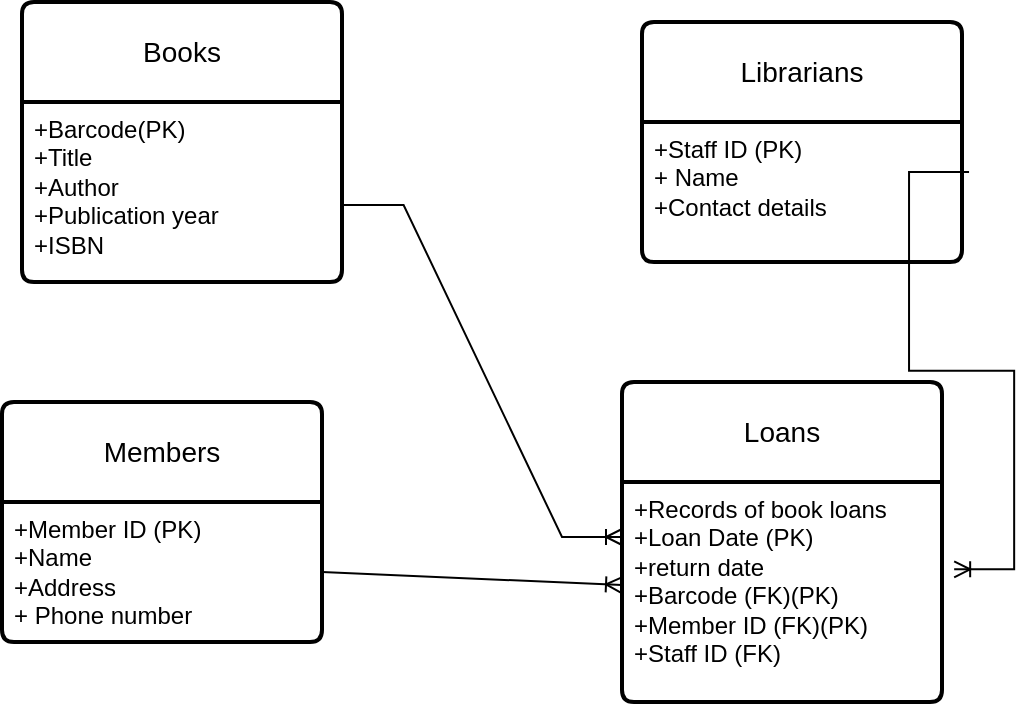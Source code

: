 <mxfile version="24.4.10" type="github">
  <diagram name="Page-1" id="9ZDilAWATAqvLQuRUpa0">
    <mxGraphModel dx="1680" dy="515" grid="1" gridSize="10" guides="1" tooltips="1" connect="1" arrows="1" fold="1" page="1" pageScale="1" pageWidth="850" pageHeight="1100" math="0" shadow="0">
      <root>
        <mxCell id="0" />
        <mxCell id="1" parent="0" />
        <mxCell id="UIi_nowCwIkQgQ-Gco02-1" value="Loans" style="swimlane;childLayout=stackLayout;horizontal=1;startSize=50;horizontalStack=0;rounded=1;fontSize=14;fontStyle=0;strokeWidth=2;resizeParent=0;resizeLast=1;shadow=0;dashed=0;align=center;arcSize=4;whiteSpace=wrap;html=1;" vertex="1" parent="1">
          <mxGeometry x="250" y="440" width="160" height="160" as="geometry" />
        </mxCell>
        <mxCell id="UIi_nowCwIkQgQ-Gco02-2" value="+Records of book loans&lt;div&gt;+Loan Date (PK)&lt;/div&gt;&lt;div&gt;+return date&lt;/div&gt;&lt;div&gt;+Barcode (FK)(PK)&lt;/div&gt;&lt;div&gt;+Member ID (FK)(PK)&lt;/div&gt;&lt;div&gt;+Staff ID (FK)&lt;/div&gt;&lt;div&gt;&lt;br&gt;&lt;/div&gt;" style="align=left;strokeColor=none;fillColor=none;spacingLeft=4;fontSize=12;verticalAlign=top;resizable=0;rotatable=0;part=1;html=1;" vertex="1" parent="UIi_nowCwIkQgQ-Gco02-1">
          <mxGeometry y="50" width="160" height="110" as="geometry" />
        </mxCell>
        <mxCell id="UIi_nowCwIkQgQ-Gco02-3" value="Books" style="swimlane;childLayout=stackLayout;horizontal=1;startSize=50;horizontalStack=0;rounded=1;fontSize=14;fontStyle=0;strokeWidth=2;resizeParent=0;resizeLast=1;shadow=0;dashed=0;align=center;arcSize=4;whiteSpace=wrap;html=1;" vertex="1" parent="1">
          <mxGeometry x="-50" y="250" width="160" height="140" as="geometry" />
        </mxCell>
        <mxCell id="UIi_nowCwIkQgQ-Gco02-4" value="+Barcode(PK)&lt;br&gt;+Title&lt;br&gt;+Author&lt;div&gt;+Publication year&lt;/div&gt;&lt;div&gt;+ISBN&lt;/div&gt;" style="align=left;strokeColor=none;fillColor=none;spacingLeft=4;fontSize=12;verticalAlign=top;resizable=0;rotatable=0;part=1;html=1;" vertex="1" parent="UIi_nowCwIkQgQ-Gco02-3">
          <mxGeometry y="50" width="160" height="90" as="geometry" />
        </mxCell>
        <mxCell id="UIi_nowCwIkQgQ-Gco02-5" value="Librarians" style="swimlane;childLayout=stackLayout;horizontal=1;startSize=50;horizontalStack=0;rounded=1;fontSize=14;fontStyle=0;strokeWidth=2;resizeParent=0;resizeLast=1;shadow=0;dashed=0;align=center;arcSize=4;whiteSpace=wrap;html=1;" vertex="1" parent="1">
          <mxGeometry x="260" y="260" width="160" height="120" as="geometry" />
        </mxCell>
        <mxCell id="UIi_nowCwIkQgQ-Gco02-6" value="+Staff ID (PK)&lt;div&gt;+ Name&lt;/div&gt;&lt;div&gt;+Contact details&lt;/div&gt;" style="align=left;strokeColor=none;fillColor=none;spacingLeft=4;fontSize=12;verticalAlign=top;resizable=0;rotatable=0;part=1;html=1;" vertex="1" parent="UIi_nowCwIkQgQ-Gco02-5">
          <mxGeometry y="50" width="160" height="70" as="geometry" />
        </mxCell>
        <mxCell id="UIi_nowCwIkQgQ-Gco02-7" value="Members" style="swimlane;childLayout=stackLayout;horizontal=1;startSize=50;horizontalStack=0;rounded=1;fontSize=14;fontStyle=0;strokeWidth=2;resizeParent=0;resizeLast=1;shadow=0;dashed=0;align=center;arcSize=4;whiteSpace=wrap;html=1;" vertex="1" parent="1">
          <mxGeometry x="-60" y="450" width="160" height="120" as="geometry" />
        </mxCell>
        <mxCell id="UIi_nowCwIkQgQ-Gco02-8" value="+Member ID (PK)&lt;div&gt;+Name&lt;/div&gt;&lt;div&gt;+Address&lt;/div&gt;&lt;div&gt;+ Phone number&lt;/div&gt;" style="align=left;strokeColor=none;fillColor=none;spacingLeft=4;fontSize=12;verticalAlign=top;resizable=0;rotatable=0;part=1;html=1;" vertex="1" parent="UIi_nowCwIkQgQ-Gco02-7">
          <mxGeometry y="50" width="160" height="70" as="geometry" />
        </mxCell>
        <mxCell id="UIi_nowCwIkQgQ-Gco02-13" value="" style="endArrow=ERoneToMany;html=1;rounded=0;exitX=1;exitY=0.5;exitDx=0;exitDy=0;endFill=0;" edge="1" parent="1" source="UIi_nowCwIkQgQ-Gco02-8" target="UIi_nowCwIkQgQ-Gco02-2">
          <mxGeometry relative="1" as="geometry">
            <mxPoint x="130" y="450" as="sourcePoint" />
            <mxPoint x="150" y="430" as="targetPoint" />
          </mxGeometry>
        </mxCell>
        <mxCell id="UIi_nowCwIkQgQ-Gco02-14" value="" style="edgeStyle=entityRelationEdgeStyle;fontSize=12;html=1;endArrow=ERoneToMany;rounded=0;exitX=1.005;exitY=0.572;exitDx=0;exitDy=0;exitPerimeter=0;entryX=0;entryY=0.25;entryDx=0;entryDy=0;" edge="1" parent="1" source="UIi_nowCwIkQgQ-Gco02-4" target="UIi_nowCwIkQgQ-Gco02-2">
          <mxGeometry width="100" height="100" relative="1" as="geometry">
            <mxPoint x="160" y="500" as="sourcePoint" />
            <mxPoint x="260" y="400" as="targetPoint" />
          </mxGeometry>
        </mxCell>
        <mxCell id="UIi_nowCwIkQgQ-Gco02-15" value="" style="edgeStyle=entityRelationEdgeStyle;fontSize=12;html=1;endArrow=ERoneToMany;rounded=0;exitX=1.022;exitY=0.357;exitDx=0;exitDy=0;exitPerimeter=0;entryX=1.038;entryY=0.397;entryDx=0;entryDy=0;entryPerimeter=0;" edge="1" parent="1" source="UIi_nowCwIkQgQ-Gco02-6" target="UIi_nowCwIkQgQ-Gco02-2">
          <mxGeometry width="100" height="100" relative="1" as="geometry">
            <mxPoint x="456.96" y="345" as="sourcePoint" />
            <mxPoint x="580" y="550" as="targetPoint" />
            <Array as="points">
              <mxPoint x="276.96" y="360" />
              <mxPoint x="449.2" y="380" />
              <mxPoint x="259.2" y="420" />
              <mxPoint x="249.2" y="427" />
              <mxPoint x="306.96" y="550" />
            </Array>
          </mxGeometry>
        </mxCell>
      </root>
    </mxGraphModel>
  </diagram>
</mxfile>
